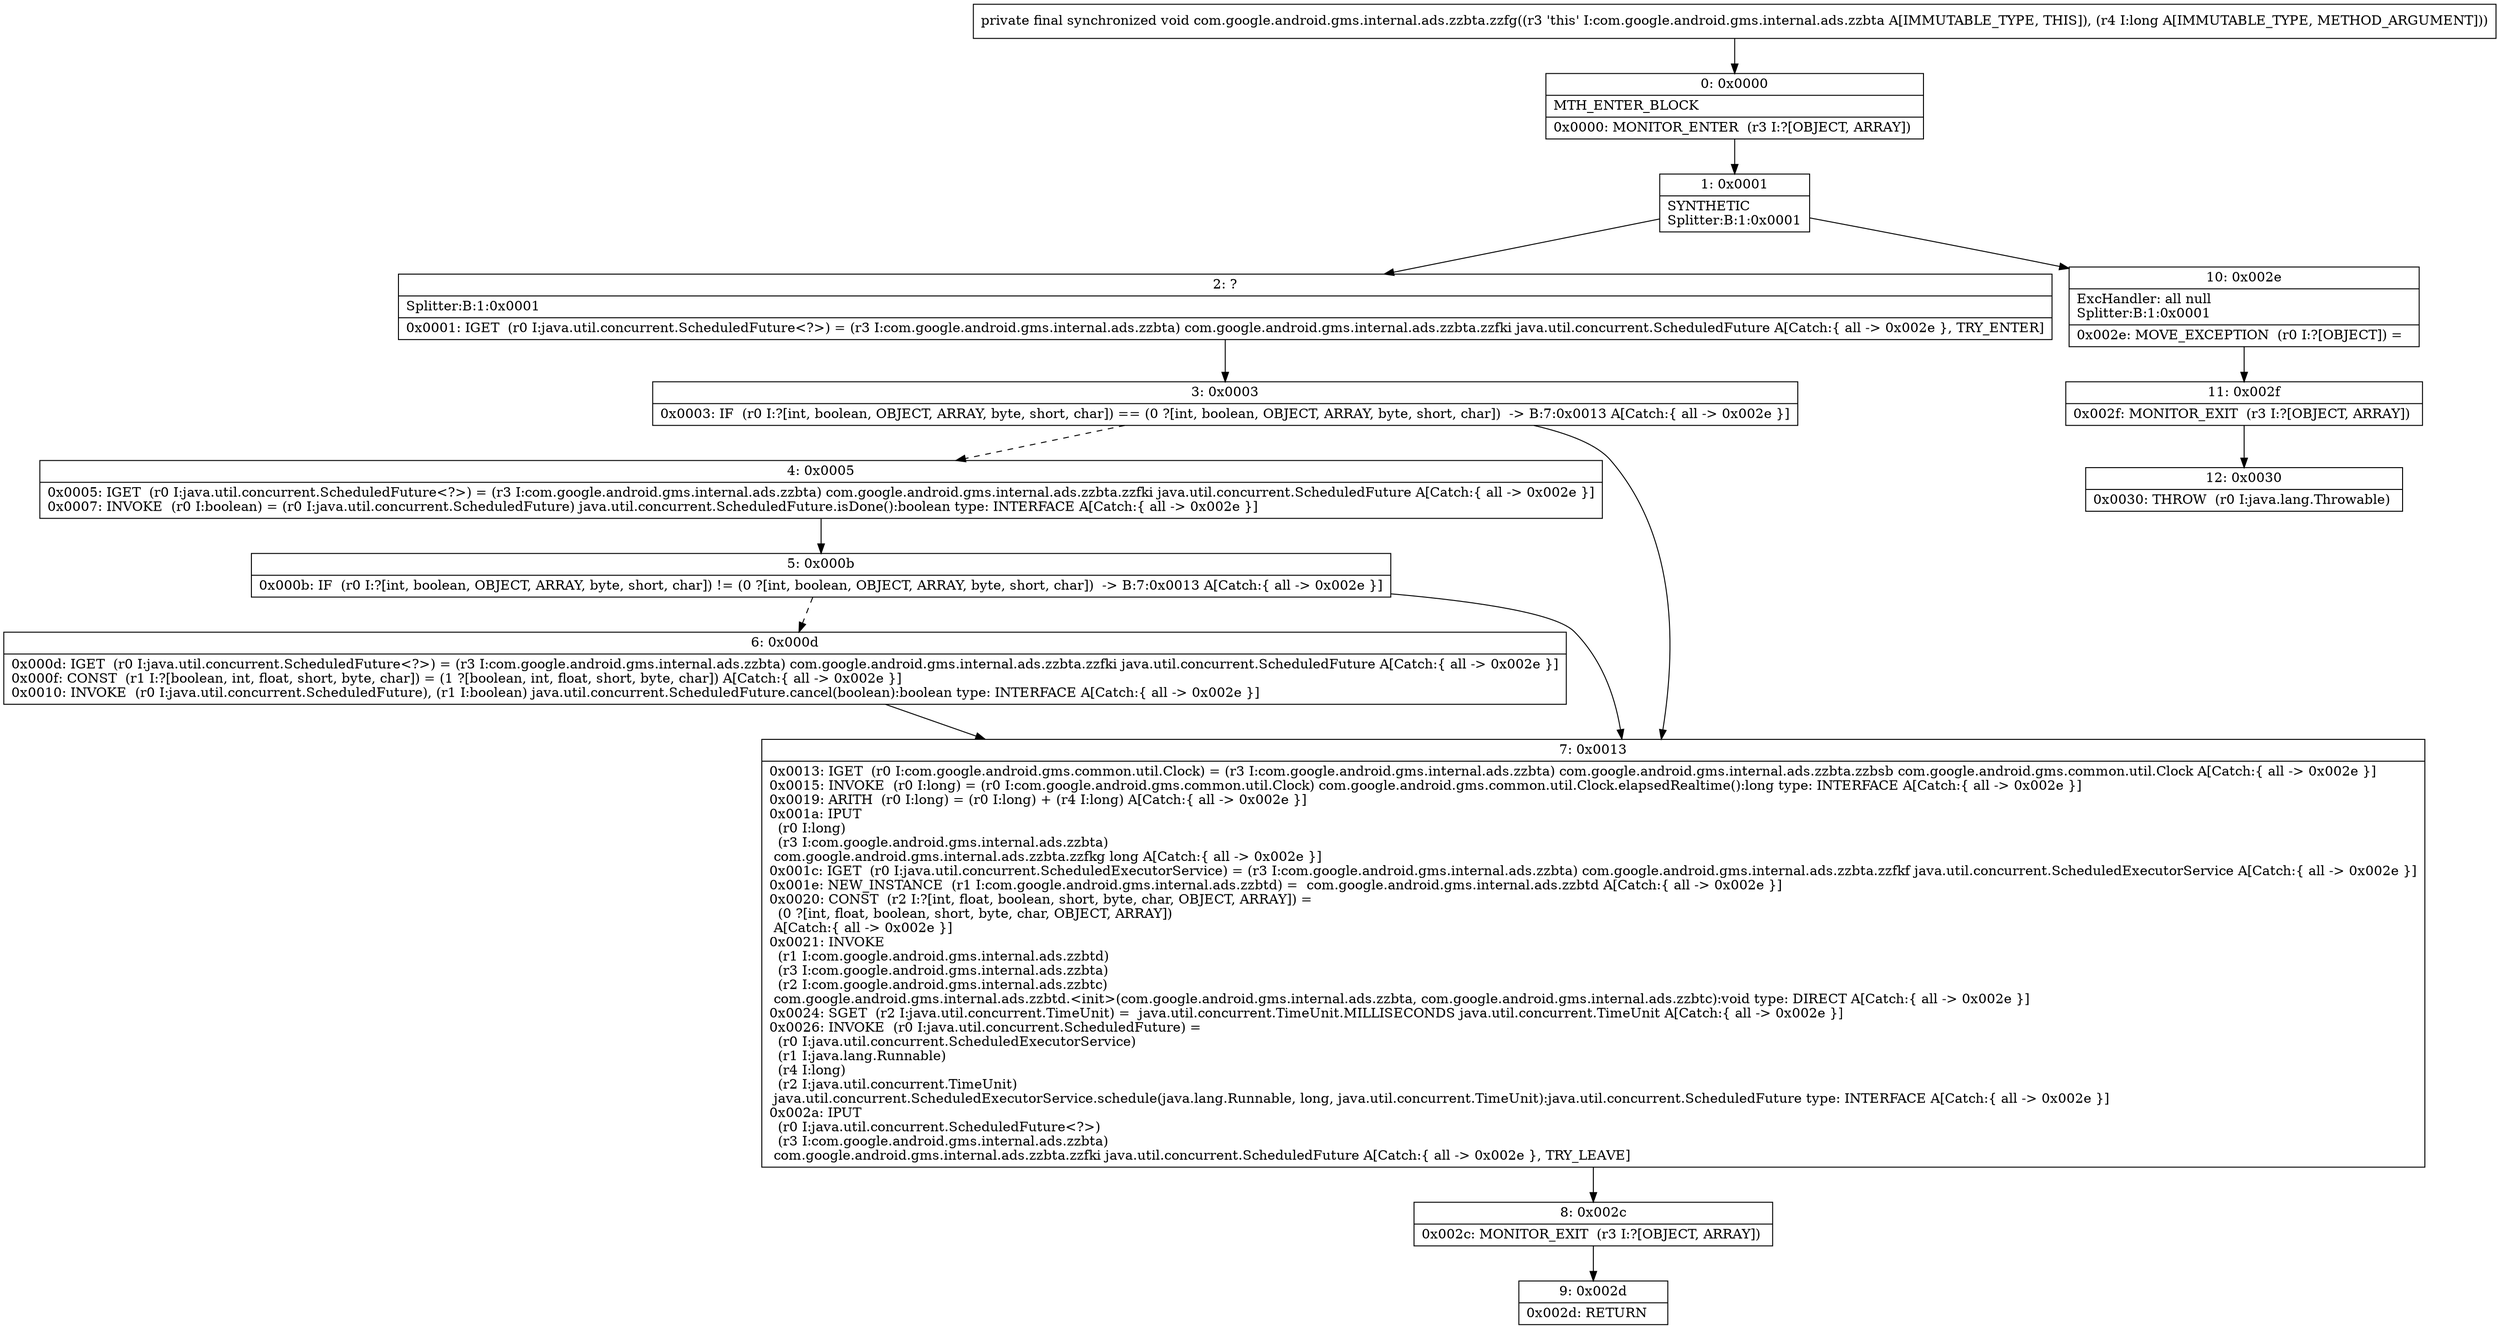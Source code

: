 digraph "CFG forcom.google.android.gms.internal.ads.zzbta.zzfg(J)V" {
Node_0 [shape=record,label="{0\:\ 0x0000|MTH_ENTER_BLOCK\l|0x0000: MONITOR_ENTER  (r3 I:?[OBJECT, ARRAY]) \l}"];
Node_1 [shape=record,label="{1\:\ 0x0001|SYNTHETIC\lSplitter:B:1:0x0001\l}"];
Node_2 [shape=record,label="{2\:\ ?|Splitter:B:1:0x0001\l|0x0001: IGET  (r0 I:java.util.concurrent.ScheduledFuture\<?\>) = (r3 I:com.google.android.gms.internal.ads.zzbta) com.google.android.gms.internal.ads.zzbta.zzfki java.util.concurrent.ScheduledFuture A[Catch:\{ all \-\> 0x002e \}, TRY_ENTER]\l}"];
Node_3 [shape=record,label="{3\:\ 0x0003|0x0003: IF  (r0 I:?[int, boolean, OBJECT, ARRAY, byte, short, char]) == (0 ?[int, boolean, OBJECT, ARRAY, byte, short, char])  \-\> B:7:0x0013 A[Catch:\{ all \-\> 0x002e \}]\l}"];
Node_4 [shape=record,label="{4\:\ 0x0005|0x0005: IGET  (r0 I:java.util.concurrent.ScheduledFuture\<?\>) = (r3 I:com.google.android.gms.internal.ads.zzbta) com.google.android.gms.internal.ads.zzbta.zzfki java.util.concurrent.ScheduledFuture A[Catch:\{ all \-\> 0x002e \}]\l0x0007: INVOKE  (r0 I:boolean) = (r0 I:java.util.concurrent.ScheduledFuture) java.util.concurrent.ScheduledFuture.isDone():boolean type: INTERFACE A[Catch:\{ all \-\> 0x002e \}]\l}"];
Node_5 [shape=record,label="{5\:\ 0x000b|0x000b: IF  (r0 I:?[int, boolean, OBJECT, ARRAY, byte, short, char]) != (0 ?[int, boolean, OBJECT, ARRAY, byte, short, char])  \-\> B:7:0x0013 A[Catch:\{ all \-\> 0x002e \}]\l}"];
Node_6 [shape=record,label="{6\:\ 0x000d|0x000d: IGET  (r0 I:java.util.concurrent.ScheduledFuture\<?\>) = (r3 I:com.google.android.gms.internal.ads.zzbta) com.google.android.gms.internal.ads.zzbta.zzfki java.util.concurrent.ScheduledFuture A[Catch:\{ all \-\> 0x002e \}]\l0x000f: CONST  (r1 I:?[boolean, int, float, short, byte, char]) = (1 ?[boolean, int, float, short, byte, char]) A[Catch:\{ all \-\> 0x002e \}]\l0x0010: INVOKE  (r0 I:java.util.concurrent.ScheduledFuture), (r1 I:boolean) java.util.concurrent.ScheduledFuture.cancel(boolean):boolean type: INTERFACE A[Catch:\{ all \-\> 0x002e \}]\l}"];
Node_7 [shape=record,label="{7\:\ 0x0013|0x0013: IGET  (r0 I:com.google.android.gms.common.util.Clock) = (r3 I:com.google.android.gms.internal.ads.zzbta) com.google.android.gms.internal.ads.zzbta.zzbsb com.google.android.gms.common.util.Clock A[Catch:\{ all \-\> 0x002e \}]\l0x0015: INVOKE  (r0 I:long) = (r0 I:com.google.android.gms.common.util.Clock) com.google.android.gms.common.util.Clock.elapsedRealtime():long type: INTERFACE A[Catch:\{ all \-\> 0x002e \}]\l0x0019: ARITH  (r0 I:long) = (r0 I:long) + (r4 I:long) A[Catch:\{ all \-\> 0x002e \}]\l0x001a: IPUT  \l  (r0 I:long)\l  (r3 I:com.google.android.gms.internal.ads.zzbta)\l com.google.android.gms.internal.ads.zzbta.zzfkg long A[Catch:\{ all \-\> 0x002e \}]\l0x001c: IGET  (r0 I:java.util.concurrent.ScheduledExecutorService) = (r3 I:com.google.android.gms.internal.ads.zzbta) com.google.android.gms.internal.ads.zzbta.zzfkf java.util.concurrent.ScheduledExecutorService A[Catch:\{ all \-\> 0x002e \}]\l0x001e: NEW_INSTANCE  (r1 I:com.google.android.gms.internal.ads.zzbtd) =  com.google.android.gms.internal.ads.zzbtd A[Catch:\{ all \-\> 0x002e \}]\l0x0020: CONST  (r2 I:?[int, float, boolean, short, byte, char, OBJECT, ARRAY]) = \l  (0 ?[int, float, boolean, short, byte, char, OBJECT, ARRAY])\l A[Catch:\{ all \-\> 0x002e \}]\l0x0021: INVOKE  \l  (r1 I:com.google.android.gms.internal.ads.zzbtd)\l  (r3 I:com.google.android.gms.internal.ads.zzbta)\l  (r2 I:com.google.android.gms.internal.ads.zzbtc)\l com.google.android.gms.internal.ads.zzbtd.\<init\>(com.google.android.gms.internal.ads.zzbta, com.google.android.gms.internal.ads.zzbtc):void type: DIRECT A[Catch:\{ all \-\> 0x002e \}]\l0x0024: SGET  (r2 I:java.util.concurrent.TimeUnit) =  java.util.concurrent.TimeUnit.MILLISECONDS java.util.concurrent.TimeUnit A[Catch:\{ all \-\> 0x002e \}]\l0x0026: INVOKE  (r0 I:java.util.concurrent.ScheduledFuture) = \l  (r0 I:java.util.concurrent.ScheduledExecutorService)\l  (r1 I:java.lang.Runnable)\l  (r4 I:long)\l  (r2 I:java.util.concurrent.TimeUnit)\l java.util.concurrent.ScheduledExecutorService.schedule(java.lang.Runnable, long, java.util.concurrent.TimeUnit):java.util.concurrent.ScheduledFuture type: INTERFACE A[Catch:\{ all \-\> 0x002e \}]\l0x002a: IPUT  \l  (r0 I:java.util.concurrent.ScheduledFuture\<?\>)\l  (r3 I:com.google.android.gms.internal.ads.zzbta)\l com.google.android.gms.internal.ads.zzbta.zzfki java.util.concurrent.ScheduledFuture A[Catch:\{ all \-\> 0x002e \}, TRY_LEAVE]\l}"];
Node_8 [shape=record,label="{8\:\ 0x002c|0x002c: MONITOR_EXIT  (r3 I:?[OBJECT, ARRAY]) \l}"];
Node_9 [shape=record,label="{9\:\ 0x002d|0x002d: RETURN   \l}"];
Node_10 [shape=record,label="{10\:\ 0x002e|ExcHandler: all null\lSplitter:B:1:0x0001\l|0x002e: MOVE_EXCEPTION  (r0 I:?[OBJECT]) =  \l}"];
Node_11 [shape=record,label="{11\:\ 0x002f|0x002f: MONITOR_EXIT  (r3 I:?[OBJECT, ARRAY]) \l}"];
Node_12 [shape=record,label="{12\:\ 0x0030|0x0030: THROW  (r0 I:java.lang.Throwable) \l}"];
MethodNode[shape=record,label="{private final synchronized void com.google.android.gms.internal.ads.zzbta.zzfg((r3 'this' I:com.google.android.gms.internal.ads.zzbta A[IMMUTABLE_TYPE, THIS]), (r4 I:long A[IMMUTABLE_TYPE, METHOD_ARGUMENT])) }"];
MethodNode -> Node_0;
Node_0 -> Node_1;
Node_1 -> Node_2;
Node_1 -> Node_10;
Node_2 -> Node_3;
Node_3 -> Node_4[style=dashed];
Node_3 -> Node_7;
Node_4 -> Node_5;
Node_5 -> Node_6[style=dashed];
Node_5 -> Node_7;
Node_6 -> Node_7;
Node_7 -> Node_8;
Node_8 -> Node_9;
Node_10 -> Node_11;
Node_11 -> Node_12;
}

